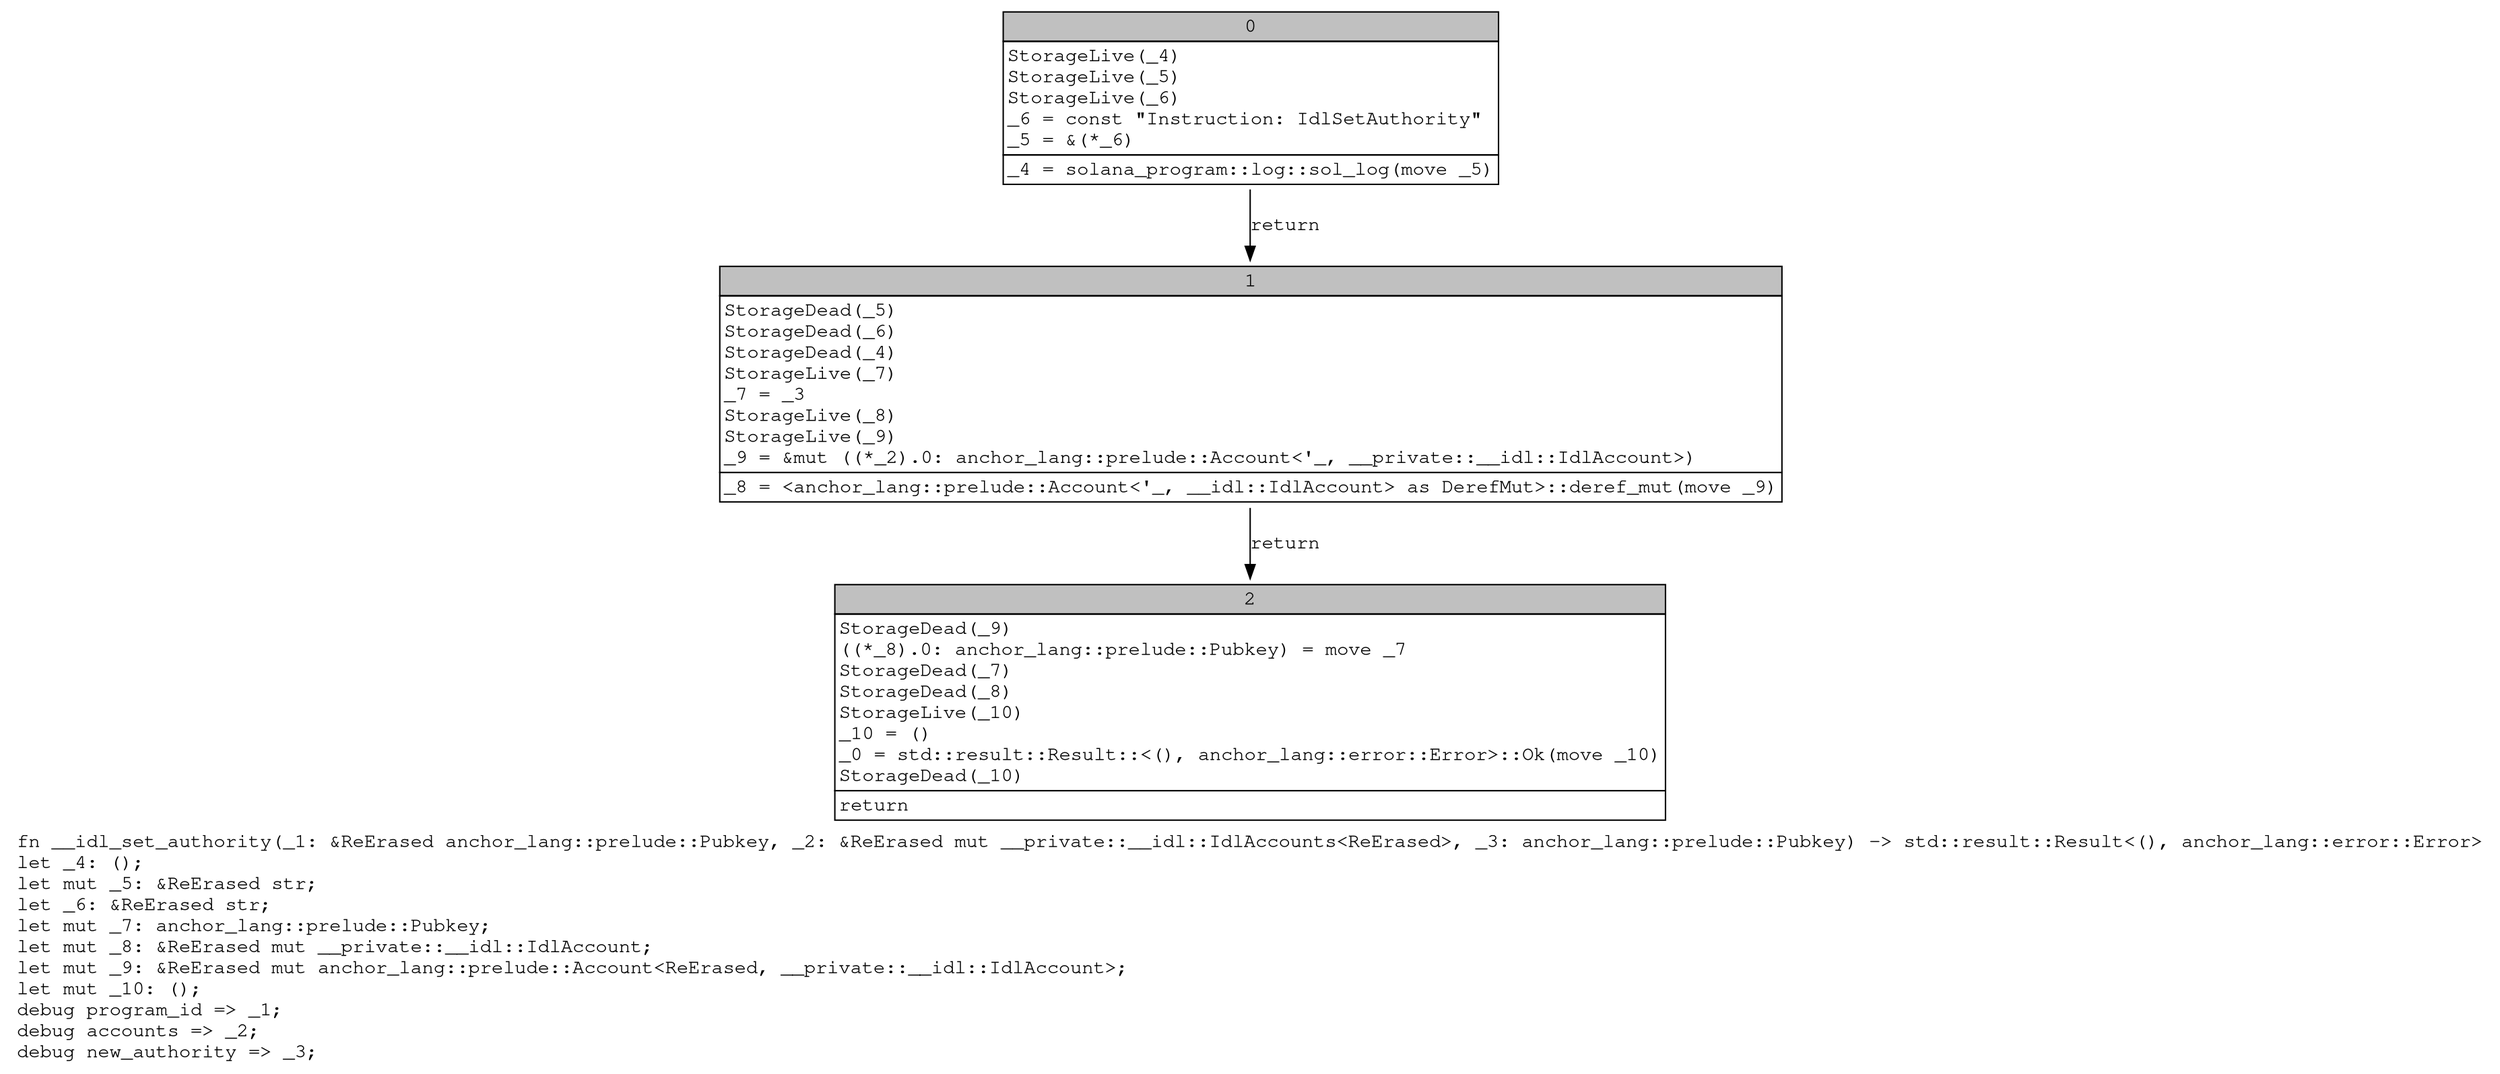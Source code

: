digraph Mir_0_19132 {
    graph [fontname="Courier, monospace"];
    node [fontname="Courier, monospace"];
    edge [fontname="Courier, monospace"];
    label=<fn __idl_set_authority(_1: &amp;ReErased anchor_lang::prelude::Pubkey, _2: &amp;ReErased mut __private::__idl::IdlAccounts&lt;ReErased&gt;, _3: anchor_lang::prelude::Pubkey) -&gt; std::result::Result&lt;(), anchor_lang::error::Error&gt;<br align="left"/>let _4: ();<br align="left"/>let mut _5: &amp;ReErased str;<br align="left"/>let _6: &amp;ReErased str;<br align="left"/>let mut _7: anchor_lang::prelude::Pubkey;<br align="left"/>let mut _8: &amp;ReErased mut __private::__idl::IdlAccount;<br align="left"/>let mut _9: &amp;ReErased mut anchor_lang::prelude::Account&lt;ReErased, __private::__idl::IdlAccount&gt;;<br align="left"/>let mut _10: ();<br align="left"/>debug program_id =&gt; _1;<br align="left"/>debug accounts =&gt; _2;<br align="left"/>debug new_authority =&gt; _3;<br align="left"/>>;
    bb0__0_19132 [shape="none", label=<<table border="0" cellborder="1" cellspacing="0"><tr><td bgcolor="gray" align="center" colspan="1">0</td></tr><tr><td align="left" balign="left">StorageLive(_4)<br/>StorageLive(_5)<br/>StorageLive(_6)<br/>_6 = const &quot;Instruction: IdlSetAuthority&quot;<br/>_5 = &amp;(*_6)<br/></td></tr><tr><td align="left">_4 = solana_program::log::sol_log(move _5)</td></tr></table>>];
    bb1__0_19132 [shape="none", label=<<table border="0" cellborder="1" cellspacing="0"><tr><td bgcolor="gray" align="center" colspan="1">1</td></tr><tr><td align="left" balign="left">StorageDead(_5)<br/>StorageDead(_6)<br/>StorageDead(_4)<br/>StorageLive(_7)<br/>_7 = _3<br/>StorageLive(_8)<br/>StorageLive(_9)<br/>_9 = &amp;mut ((*_2).0: anchor_lang::prelude::Account&lt;'_, __private::__idl::IdlAccount&gt;)<br/></td></tr><tr><td align="left">_8 = &lt;anchor_lang::prelude::Account&lt;'_, __idl::IdlAccount&gt; as DerefMut&gt;::deref_mut(move _9)</td></tr></table>>];
    bb2__0_19132 [shape="none", label=<<table border="0" cellborder="1" cellspacing="0"><tr><td bgcolor="gray" align="center" colspan="1">2</td></tr><tr><td align="left" balign="left">StorageDead(_9)<br/>((*_8).0: anchor_lang::prelude::Pubkey) = move _7<br/>StorageDead(_7)<br/>StorageDead(_8)<br/>StorageLive(_10)<br/>_10 = ()<br/>_0 = std::result::Result::&lt;(), anchor_lang::error::Error&gt;::Ok(move _10)<br/>StorageDead(_10)<br/></td></tr><tr><td align="left">return</td></tr></table>>];
    bb0__0_19132 -> bb1__0_19132 [label="return"];
    bb1__0_19132 -> bb2__0_19132 [label="return"];
}
